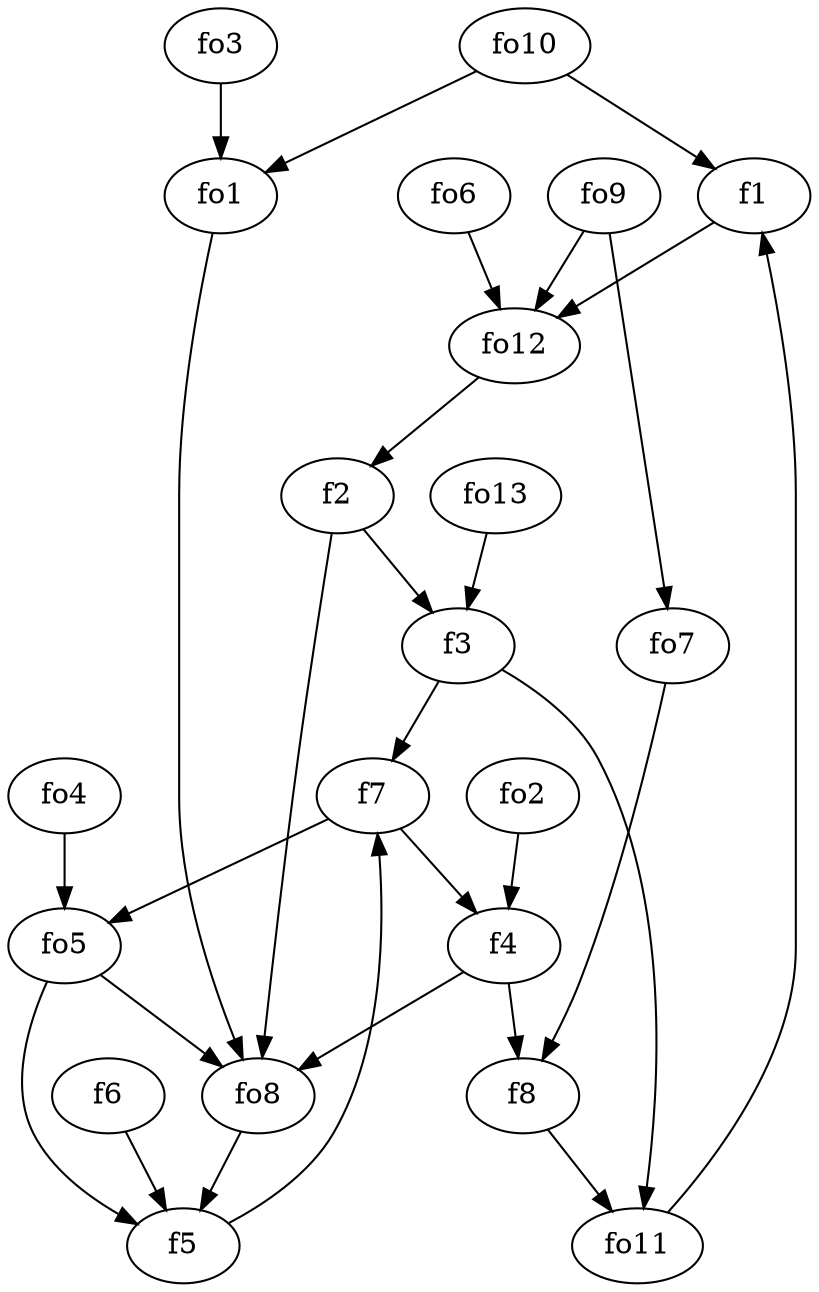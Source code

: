 strict digraph  {
f1;
f2;
f3;
f4;
f5;
f6;
f7;
f8;
fo1;
fo2;
fo3;
fo4;
fo5;
fo6;
fo7;
fo8;
fo9;
fo10;
fo11;
fo12;
fo13;
f1 -> fo12  [weight=2];
f2 -> fo8  [weight=2];
f2 -> f3  [weight=2];
f3 -> f7  [weight=2];
f3 -> fo11  [weight=2];
f4 -> fo8  [weight=2];
f4 -> f8  [weight=2];
f5 -> f7  [weight=2];
f6 -> f5  [weight=2];
f7 -> fo5  [weight=2];
f7 -> f4  [weight=2];
f8 -> fo11  [weight=2];
fo1 -> fo8  [weight=2];
fo2 -> f4  [weight=2];
fo3 -> fo1  [weight=2];
fo4 -> fo5  [weight=2];
fo5 -> fo8  [weight=2];
fo5 -> f5  [weight=2];
fo6 -> fo12  [weight=2];
fo7 -> f8  [weight=2];
fo8 -> f5  [weight=2];
fo9 -> fo7  [weight=2];
fo9 -> fo12  [weight=2];
fo10 -> fo1  [weight=2];
fo10 -> f1  [weight=2];
fo11 -> f1  [weight=2];
fo12 -> f2  [weight=2];
fo13 -> f3  [weight=2];
}
